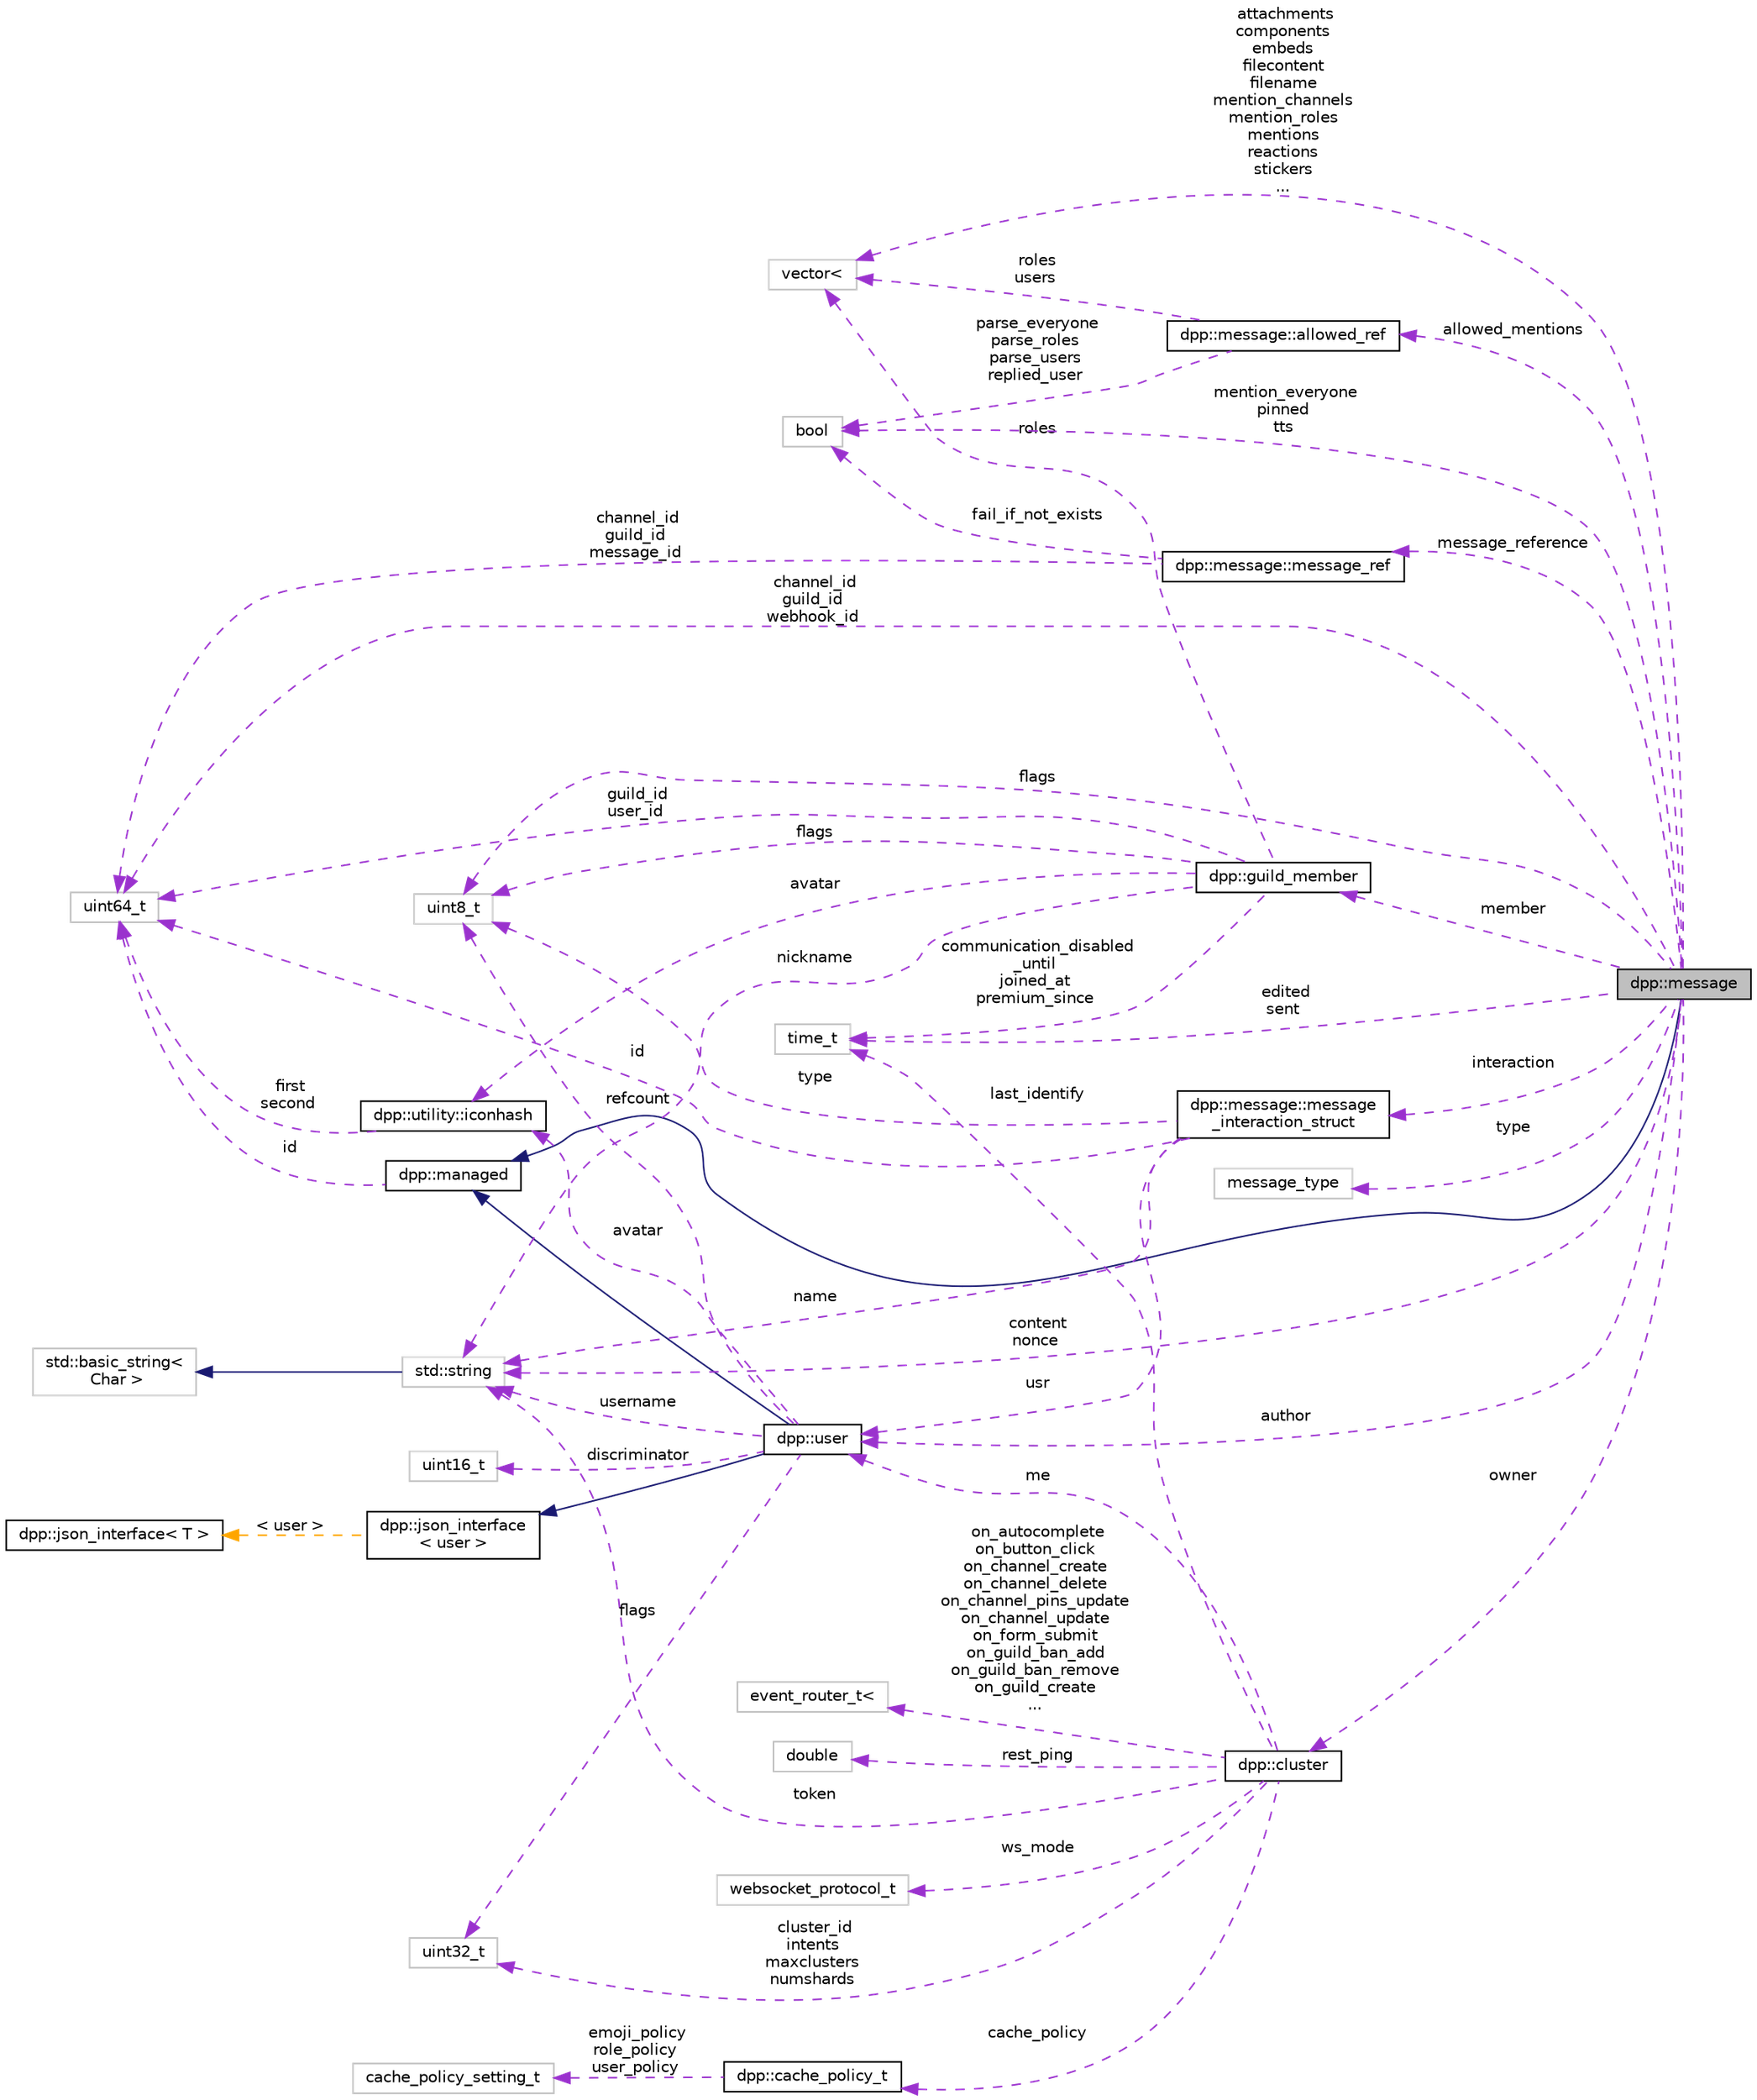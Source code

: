 digraph "dpp::message"
{
 // INTERACTIVE_SVG=YES
 // LATEX_PDF_SIZE
  bgcolor="transparent";
  edge [fontname="Helvetica",fontsize="10",labelfontname="Helvetica",labelfontsize="10"];
  node [fontname="Helvetica",fontsize="10",shape=record];
  rankdir="LR";
  Node1 [label="dpp::message",height=0.2,width=0.4,color="black", fillcolor="grey75", style="filled", fontcolor="black",tooltip="Represents messages sent and received on Discord."];
  Node2 -> Node1 [dir="back",color="midnightblue",fontsize="10",style="solid",fontname="Helvetica"];
  Node2 [label="dpp::managed",height=0.2,width=0.4,color="black",URL="$classdpp_1_1managed.html",tooltip="The managed class is the base class for various types that can be stored in a cache that are identifi..."];
  Node3 -> Node2 [dir="back",color="darkorchid3",fontsize="10",style="dashed",label=" id" ,fontname="Helvetica"];
  Node3 [label="uint64_t",height=0.2,width=0.4,color="grey75",tooltip=" "];
  Node3 -> Node1 [dir="back",color="darkorchid3",fontsize="10",style="dashed",label=" channel_id\nguild_id\nwebhook_id" ,fontname="Helvetica"];
  Node4 -> Node1 [dir="back",color="darkorchid3",fontsize="10",style="dashed",label=" author" ,fontname="Helvetica"];
  Node4 [label="dpp::user",height=0.2,width=0.4,color="black",URL="$classdpp_1_1user.html",tooltip="Represents a user on discord. May or may not be a member of a dpp::guild."];
  Node2 -> Node4 [dir="back",color="midnightblue",fontsize="10",style="solid",fontname="Helvetica"];
  Node5 -> Node4 [dir="back",color="midnightblue",fontsize="10",style="solid",fontname="Helvetica"];
  Node5 [label="dpp::json_interface\l\< user \>",height=0.2,width=0.4,color="black",URL="$structdpp_1_1json__interface.html",tooltip=" "];
  Node6 -> Node5 [dir="back",color="orange",fontsize="10",style="dashed",label=" \< user \>" ,fontname="Helvetica"];
  Node6 [label="dpp::json_interface\< T \>",height=0.2,width=0.4,color="black",URL="$structdpp_1_1json__interface.html",tooltip="Represents an interface for an object that can optionally implement functions for converting to and f..."];
  Node7 -> Node4 [dir="back",color="darkorchid3",fontsize="10",style="dashed",label=" username" ,fontname="Helvetica"];
  Node7 [label="std::string",height=0.2,width=0.4,color="grey75",tooltip=" "];
  Node8 -> Node7 [dir="back",color="midnightblue",fontsize="10",style="solid",fontname="Helvetica"];
  Node8 [label="std::basic_string\<\l Char \>",height=0.2,width=0.4,color="grey75",tooltip=" "];
  Node9 -> Node4 [dir="back",color="darkorchid3",fontsize="10",style="dashed",label=" avatar" ,fontname="Helvetica"];
  Node9 [label="dpp::utility::iconhash",height=0.2,width=0.4,color="black",URL="$structdpp_1_1utility_1_1iconhash.html",tooltip="Store a 128 bit icon hash (profile picture, server icon etc) as a 128 bit binary value made of two ui..."];
  Node3 -> Node9 [dir="back",color="darkorchid3",fontsize="10",style="dashed",label=" first\nsecond" ,fontname="Helvetica"];
  Node10 -> Node4 [dir="back",color="darkorchid3",fontsize="10",style="dashed",label=" flags" ,fontname="Helvetica"];
  Node10 [label="uint32_t",height=0.2,width=0.4,color="grey75",tooltip=" "];
  Node11 -> Node4 [dir="back",color="darkorchid3",fontsize="10",style="dashed",label=" discriminator" ,fontname="Helvetica"];
  Node11 [label="uint16_t",height=0.2,width=0.4,color="grey75",tooltip=" "];
  Node12 -> Node4 [dir="back",color="darkorchid3",fontsize="10",style="dashed",label=" refcount" ,fontname="Helvetica"];
  Node12 [label="uint8_t",height=0.2,width=0.4,color="grey75",tooltip=" "];
  Node13 -> Node1 [dir="back",color="darkorchid3",fontsize="10",style="dashed",label=" member" ,fontname="Helvetica"];
  Node13 [label="dpp::guild_member",height=0.2,width=0.4,color="black",URL="$classdpp_1_1guild__member.html",tooltip="Represents dpp::user membership upon a dpp::guild. This contains the user's nickname,..."];
  Node7 -> Node13 [dir="back",color="darkorchid3",fontsize="10",style="dashed",label=" nickname" ,fontname="Helvetica"];
  Node14 -> Node13 [dir="back",color="darkorchid3",fontsize="10",style="dashed",label=" roles" ,fontname="Helvetica"];
  Node14 [label="vector\<",height=0.2,width=0.4,color="grey75",tooltip=" "];
  Node3 -> Node13 [dir="back",color="darkorchid3",fontsize="10",style="dashed",label=" guild_id\nuser_id" ,fontname="Helvetica"];
  Node9 -> Node13 [dir="back",color="darkorchid3",fontsize="10",style="dashed",label=" avatar" ,fontname="Helvetica"];
  Node15 -> Node13 [dir="back",color="darkorchid3",fontsize="10",style="dashed",label=" communication_disabled\l_until\njoined_at\npremium_since" ,fontname="Helvetica"];
  Node15 [label="time_t",height=0.2,width=0.4,color="grey75",tooltip=" "];
  Node12 -> Node13 [dir="back",color="darkorchid3",fontsize="10",style="dashed",label=" flags" ,fontname="Helvetica"];
  Node7 -> Node1 [dir="back",color="darkorchid3",fontsize="10",style="dashed",label=" content\nnonce" ,fontname="Helvetica"];
  Node14 -> Node1 [dir="back",color="darkorchid3",fontsize="10",style="dashed",label=" attachments\ncomponents\nembeds\nfilecontent\nfilename\nmention_channels\nmention_roles\nmentions\nreactions\nstickers\n..." ,fontname="Helvetica"];
  Node15 -> Node1 [dir="back",color="darkorchid3",fontsize="10",style="dashed",label=" edited\nsent" ,fontname="Helvetica"];
  Node16 -> Node1 [dir="back",color="darkorchid3",fontsize="10",style="dashed",label=" mention_everyone\npinned\ntts" ,fontname="Helvetica"];
  Node16 [label="bool",height=0.2,width=0.4,color="grey75",tooltip=" "];
  Node12 -> Node1 [dir="back",color="darkorchid3",fontsize="10",style="dashed",label=" flags" ,fontname="Helvetica"];
  Node17 -> Node1 [dir="back",color="darkorchid3",fontsize="10",style="dashed",label=" type" ,fontname="Helvetica"];
  Node17 [label="message_type",height=0.2,width=0.4,color="grey75",tooltip=" "];
  Node18 -> Node1 [dir="back",color="darkorchid3",fontsize="10",style="dashed",label=" message_reference" ,fontname="Helvetica"];
  Node18 [label="dpp::message::message_ref",height=0.2,width=0.4,color="black",URL="$structdpp_1_1message_1_1message__ref.html",tooltip="Reference to another message, e.g. a reply."];
  Node3 -> Node18 [dir="back",color="darkorchid3",fontsize="10",style="dashed",label=" channel_id\nguild_id\nmessage_id" ,fontname="Helvetica"];
  Node16 -> Node18 [dir="back",color="darkorchid3",fontsize="10",style="dashed",label=" fail_if_not_exists" ,fontname="Helvetica"];
  Node19 -> Node1 [dir="back",color="darkorchid3",fontsize="10",style="dashed",label=" interaction" ,fontname="Helvetica"];
  Node19 [label="dpp::message::message\l_interaction_struct",height=0.2,width=0.4,color="black",URL="$structdpp_1_1message_1_1message__interaction__struct.html",tooltip="Reference to an interaction."];
  Node3 -> Node19 [dir="back",color="darkorchid3",fontsize="10",style="dashed",label=" id" ,fontname="Helvetica"];
  Node12 -> Node19 [dir="back",color="darkorchid3",fontsize="10",style="dashed",label=" type" ,fontname="Helvetica"];
  Node7 -> Node19 [dir="back",color="darkorchid3",fontsize="10",style="dashed",label=" name" ,fontname="Helvetica"];
  Node4 -> Node19 [dir="back",color="darkorchid3",fontsize="10",style="dashed",label=" usr" ,fontname="Helvetica"];
  Node20 -> Node1 [dir="back",color="darkorchid3",fontsize="10",style="dashed",label=" allowed_mentions" ,fontname="Helvetica"];
  Node20 [label="dpp::message::allowed_ref",height=0.2,width=0.4,color="black",URL="$structdpp_1_1message_1_1allowed__ref.html",tooltip="Allowed mentions details."];
  Node16 -> Node20 [dir="back",color="darkorchid3",fontsize="10",style="dashed",label=" parse_everyone\nparse_roles\nparse_users\nreplied_user" ,fontname="Helvetica"];
  Node14 -> Node20 [dir="back",color="darkorchid3",fontsize="10",style="dashed",label=" roles\nusers" ,fontname="Helvetica"];
  Node21 -> Node1 [dir="back",color="darkorchid3",fontsize="10",style="dashed",label=" owner" ,fontname="Helvetica"];
  Node21 [label="dpp::cluster",height=0.2,width=0.4,color="black",URL="$classdpp_1_1cluster.html",tooltip="The cluster class represents a group of shards and a command queue for sending and receiving commands..."];
  Node7 -> Node21 [dir="back",color="darkorchid3",fontsize="10",style="dashed",label=" token" ,fontname="Helvetica"];
  Node15 -> Node21 [dir="back",color="darkorchid3",fontsize="10",style="dashed",label=" last_identify" ,fontname="Helvetica"];
  Node10 -> Node21 [dir="back",color="darkorchid3",fontsize="10",style="dashed",label=" cluster_id\nintents\nmaxclusters\nnumshards" ,fontname="Helvetica"];
  Node22 -> Node21 [dir="back",color="darkorchid3",fontsize="10",style="dashed",label=" rest_ping" ,fontname="Helvetica"];
  Node22 [label="double",height=0.2,width=0.4,color="grey75",tooltip=" "];
  Node4 -> Node21 [dir="back",color="darkorchid3",fontsize="10",style="dashed",label=" me" ,fontname="Helvetica"];
  Node23 -> Node21 [dir="back",color="darkorchid3",fontsize="10",style="dashed",label=" cache_policy" ,fontname="Helvetica"];
  Node23 [label="dpp::cache_policy_t",height=0.2,width=0.4,color="black",URL="$structdpp_1_1cache__policy__t.html",tooltip="Represents the caching policy of the cluster."];
  Node24 -> Node23 [dir="back",color="darkorchid3",fontsize="10",style="dashed",label=" emoji_policy\nrole_policy\nuser_policy" ,fontname="Helvetica"];
  Node24 [label="cache_policy_setting_t",height=0.2,width=0.4,color="grey75",tooltip=" "];
  Node25 -> Node21 [dir="back",color="darkorchid3",fontsize="10",style="dashed",label=" ws_mode" ,fontname="Helvetica"];
  Node25 [label="websocket_protocol_t",height=0.2,width=0.4,color="grey75",tooltip=" "];
  Node26 -> Node21 [dir="back",color="darkorchid3",fontsize="10",style="dashed",label=" on_autocomplete\non_button_click\non_channel_create\non_channel_delete\non_channel_pins_update\non_channel_update\non_form_submit\non_guild_ban_add\non_guild_ban_remove\non_guild_create\n..." ,fontname="Helvetica"];
  Node26 [label="event_router_t\<",height=0.2,width=0.4,color="grey75",tooltip=" "];
}
